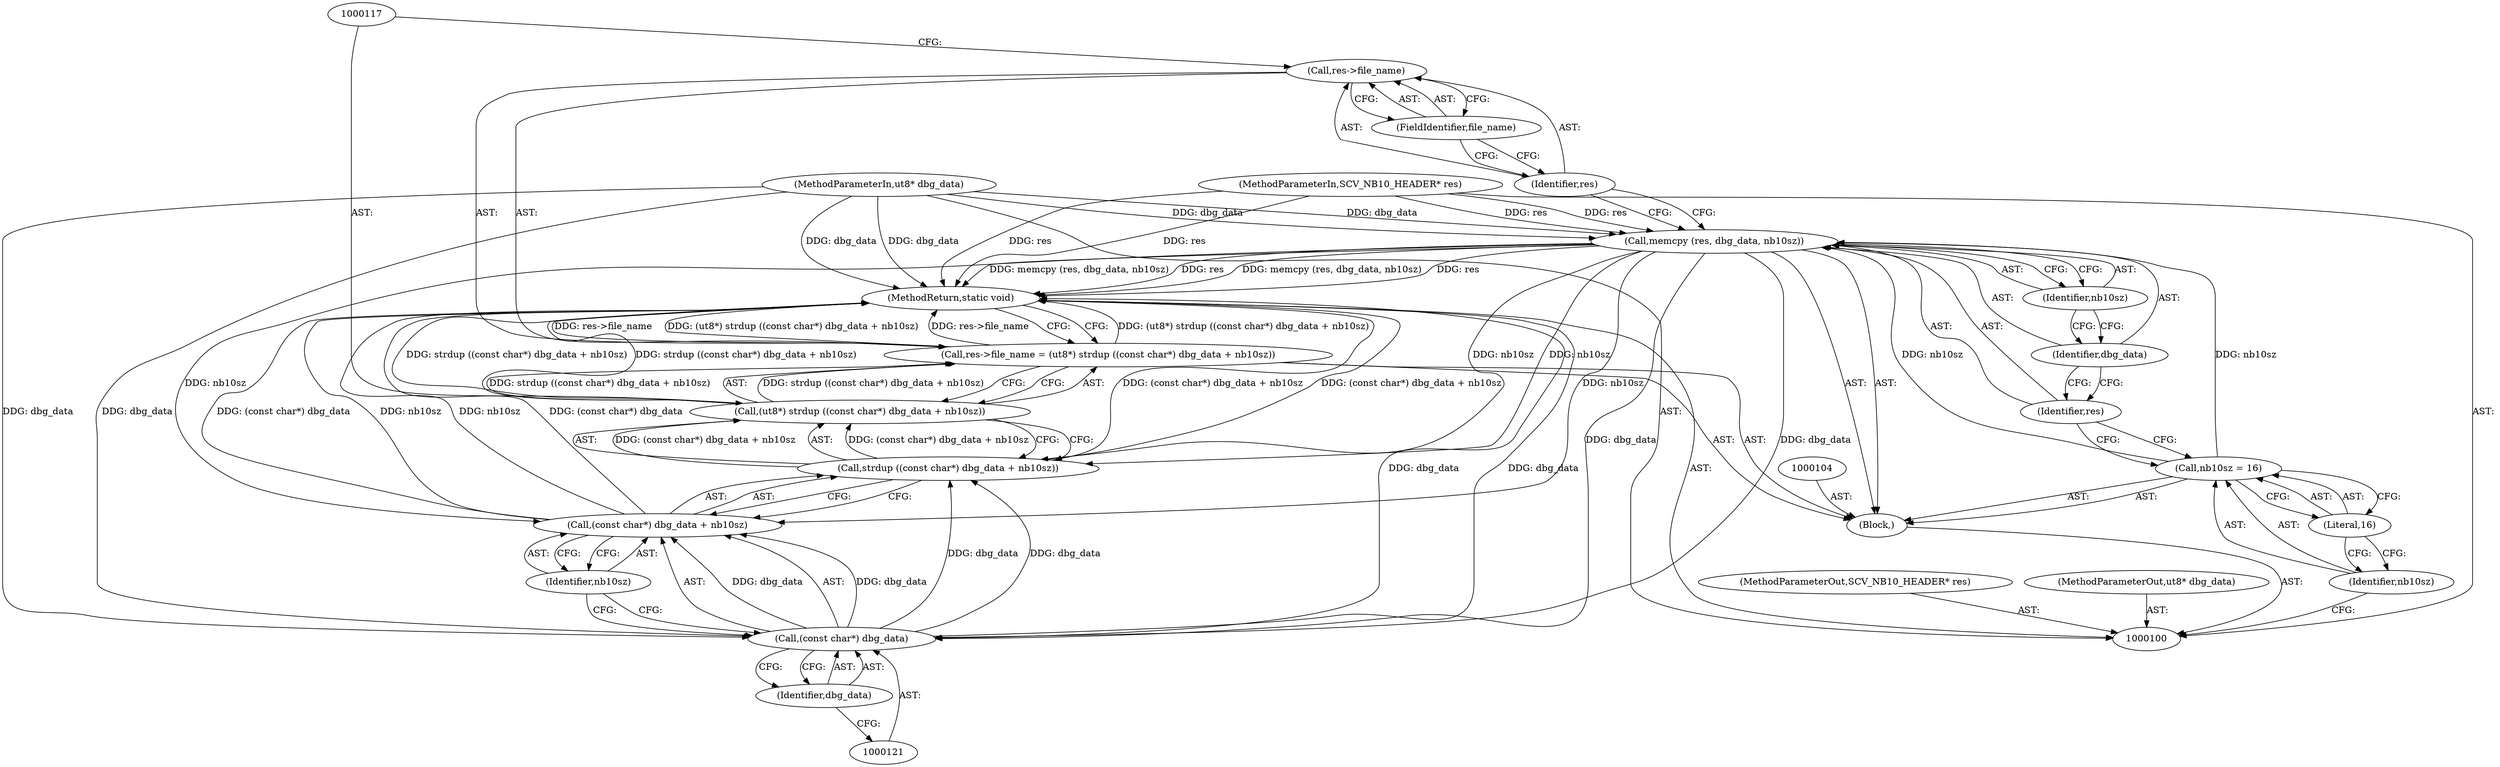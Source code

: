 digraph "1_radare2_4e1cf0d3e6f6fe2552a269def0af1cd2403e266c_0" {
"1000124" [label="(MethodReturn,static void)"];
"1000101" [label="(MethodParameterIn,ut8* dbg_data)"];
"1000162" [label="(MethodParameterOut,ut8* dbg_data)"];
"1000102" [label="(MethodParameterIn,SCV_NB10_HEADER* res)"];
"1000163" [label="(MethodParameterOut,SCV_NB10_HEADER* res)"];
"1000103" [label="(Block,)"];
"1000105" [label="(Call,nb10sz = 16)"];
"1000106" [label="(Identifier,nb10sz)"];
"1000107" [label="(Literal,16)"];
"1000108" [label="(Call,memcpy (res, dbg_data, nb10sz))"];
"1000110" [label="(Identifier,dbg_data)"];
"1000111" [label="(Identifier,nb10sz)"];
"1000109" [label="(Identifier,res)"];
"1000112" [label="(Call,res->file_name = (ut8*) strdup ((const char*) dbg_data + nb10sz))"];
"1000113" [label="(Call,res->file_name)"];
"1000114" [label="(Identifier,res)"];
"1000116" [label="(Call,(ut8*) strdup ((const char*) dbg_data + nb10sz))"];
"1000118" [label="(Call,strdup ((const char*) dbg_data + nb10sz))"];
"1000119" [label="(Call,(const char*) dbg_data + nb10sz)"];
"1000120" [label="(Call,(const char*) dbg_data)"];
"1000122" [label="(Identifier,dbg_data)"];
"1000123" [label="(Identifier,nb10sz)"];
"1000115" [label="(FieldIdentifier,file_name)"];
"1000124" -> "1000100"  [label="AST: "];
"1000124" -> "1000112"  [label="CFG: "];
"1000108" -> "1000124"  [label="DDG: memcpy (res, dbg_data, nb10sz)"];
"1000108" -> "1000124"  [label="DDG: res"];
"1000119" -> "1000124"  [label="DDG: nb10sz"];
"1000119" -> "1000124"  [label="DDG: (const char*) dbg_data"];
"1000116" -> "1000124"  [label="DDG: strdup ((const char*) dbg_data + nb10sz)"];
"1000120" -> "1000124"  [label="DDG: dbg_data"];
"1000118" -> "1000124"  [label="DDG: (const char*) dbg_data + nb10sz"];
"1000112" -> "1000124"  [label="DDG: (ut8*) strdup ((const char*) dbg_data + nb10sz)"];
"1000112" -> "1000124"  [label="DDG: res->file_name"];
"1000102" -> "1000124"  [label="DDG: res"];
"1000101" -> "1000124"  [label="DDG: dbg_data"];
"1000101" -> "1000100"  [label="AST: "];
"1000101" -> "1000124"  [label="DDG: dbg_data"];
"1000101" -> "1000108"  [label="DDG: dbg_data"];
"1000101" -> "1000120"  [label="DDG: dbg_data"];
"1000162" -> "1000100"  [label="AST: "];
"1000102" -> "1000100"  [label="AST: "];
"1000102" -> "1000124"  [label="DDG: res"];
"1000102" -> "1000108"  [label="DDG: res"];
"1000163" -> "1000100"  [label="AST: "];
"1000103" -> "1000100"  [label="AST: "];
"1000104" -> "1000103"  [label="AST: "];
"1000105" -> "1000103"  [label="AST: "];
"1000108" -> "1000103"  [label="AST: "];
"1000112" -> "1000103"  [label="AST: "];
"1000105" -> "1000103"  [label="AST: "];
"1000105" -> "1000107"  [label="CFG: "];
"1000106" -> "1000105"  [label="AST: "];
"1000107" -> "1000105"  [label="AST: "];
"1000109" -> "1000105"  [label="CFG: "];
"1000105" -> "1000108"  [label="DDG: nb10sz"];
"1000106" -> "1000105"  [label="AST: "];
"1000106" -> "1000100"  [label="CFG: "];
"1000107" -> "1000106"  [label="CFG: "];
"1000107" -> "1000105"  [label="AST: "];
"1000107" -> "1000106"  [label="CFG: "];
"1000105" -> "1000107"  [label="CFG: "];
"1000108" -> "1000103"  [label="AST: "];
"1000108" -> "1000111"  [label="CFG: "];
"1000109" -> "1000108"  [label="AST: "];
"1000110" -> "1000108"  [label="AST: "];
"1000111" -> "1000108"  [label="AST: "];
"1000114" -> "1000108"  [label="CFG: "];
"1000108" -> "1000124"  [label="DDG: memcpy (res, dbg_data, nb10sz)"];
"1000108" -> "1000124"  [label="DDG: res"];
"1000102" -> "1000108"  [label="DDG: res"];
"1000101" -> "1000108"  [label="DDG: dbg_data"];
"1000105" -> "1000108"  [label="DDG: nb10sz"];
"1000108" -> "1000118"  [label="DDG: nb10sz"];
"1000108" -> "1000120"  [label="DDG: dbg_data"];
"1000108" -> "1000119"  [label="DDG: nb10sz"];
"1000110" -> "1000108"  [label="AST: "];
"1000110" -> "1000109"  [label="CFG: "];
"1000111" -> "1000110"  [label="CFG: "];
"1000111" -> "1000108"  [label="AST: "];
"1000111" -> "1000110"  [label="CFG: "];
"1000108" -> "1000111"  [label="CFG: "];
"1000109" -> "1000108"  [label="AST: "];
"1000109" -> "1000105"  [label="CFG: "];
"1000110" -> "1000109"  [label="CFG: "];
"1000112" -> "1000103"  [label="AST: "];
"1000112" -> "1000116"  [label="CFG: "];
"1000113" -> "1000112"  [label="AST: "];
"1000116" -> "1000112"  [label="AST: "];
"1000124" -> "1000112"  [label="CFG: "];
"1000112" -> "1000124"  [label="DDG: (ut8*) strdup ((const char*) dbg_data + nb10sz)"];
"1000112" -> "1000124"  [label="DDG: res->file_name"];
"1000116" -> "1000112"  [label="DDG: strdup ((const char*) dbg_data + nb10sz)"];
"1000113" -> "1000112"  [label="AST: "];
"1000113" -> "1000115"  [label="CFG: "];
"1000114" -> "1000113"  [label="AST: "];
"1000115" -> "1000113"  [label="AST: "];
"1000117" -> "1000113"  [label="CFG: "];
"1000114" -> "1000113"  [label="AST: "];
"1000114" -> "1000108"  [label="CFG: "];
"1000115" -> "1000114"  [label="CFG: "];
"1000116" -> "1000112"  [label="AST: "];
"1000116" -> "1000118"  [label="CFG: "];
"1000117" -> "1000116"  [label="AST: "];
"1000118" -> "1000116"  [label="AST: "];
"1000112" -> "1000116"  [label="CFG: "];
"1000116" -> "1000124"  [label="DDG: strdup ((const char*) dbg_data + nb10sz)"];
"1000116" -> "1000112"  [label="DDG: strdup ((const char*) dbg_data + nb10sz)"];
"1000118" -> "1000116"  [label="DDG: (const char*) dbg_data + nb10sz"];
"1000118" -> "1000116"  [label="AST: "];
"1000118" -> "1000119"  [label="CFG: "];
"1000119" -> "1000118"  [label="AST: "];
"1000116" -> "1000118"  [label="CFG: "];
"1000118" -> "1000124"  [label="DDG: (const char*) dbg_data + nb10sz"];
"1000118" -> "1000116"  [label="DDG: (const char*) dbg_data + nb10sz"];
"1000120" -> "1000118"  [label="DDG: dbg_data"];
"1000108" -> "1000118"  [label="DDG: nb10sz"];
"1000119" -> "1000118"  [label="AST: "];
"1000119" -> "1000123"  [label="CFG: "];
"1000120" -> "1000119"  [label="AST: "];
"1000123" -> "1000119"  [label="AST: "];
"1000118" -> "1000119"  [label="CFG: "];
"1000119" -> "1000124"  [label="DDG: nb10sz"];
"1000119" -> "1000124"  [label="DDG: (const char*) dbg_data"];
"1000120" -> "1000119"  [label="DDG: dbg_data"];
"1000108" -> "1000119"  [label="DDG: nb10sz"];
"1000120" -> "1000119"  [label="AST: "];
"1000120" -> "1000122"  [label="CFG: "];
"1000121" -> "1000120"  [label="AST: "];
"1000122" -> "1000120"  [label="AST: "];
"1000123" -> "1000120"  [label="CFG: "];
"1000120" -> "1000124"  [label="DDG: dbg_data"];
"1000120" -> "1000118"  [label="DDG: dbg_data"];
"1000120" -> "1000119"  [label="DDG: dbg_data"];
"1000108" -> "1000120"  [label="DDG: dbg_data"];
"1000101" -> "1000120"  [label="DDG: dbg_data"];
"1000122" -> "1000120"  [label="AST: "];
"1000122" -> "1000121"  [label="CFG: "];
"1000120" -> "1000122"  [label="CFG: "];
"1000123" -> "1000119"  [label="AST: "];
"1000123" -> "1000120"  [label="CFG: "];
"1000119" -> "1000123"  [label="CFG: "];
"1000115" -> "1000113"  [label="AST: "];
"1000115" -> "1000114"  [label="CFG: "];
"1000113" -> "1000115"  [label="CFG: "];
}

